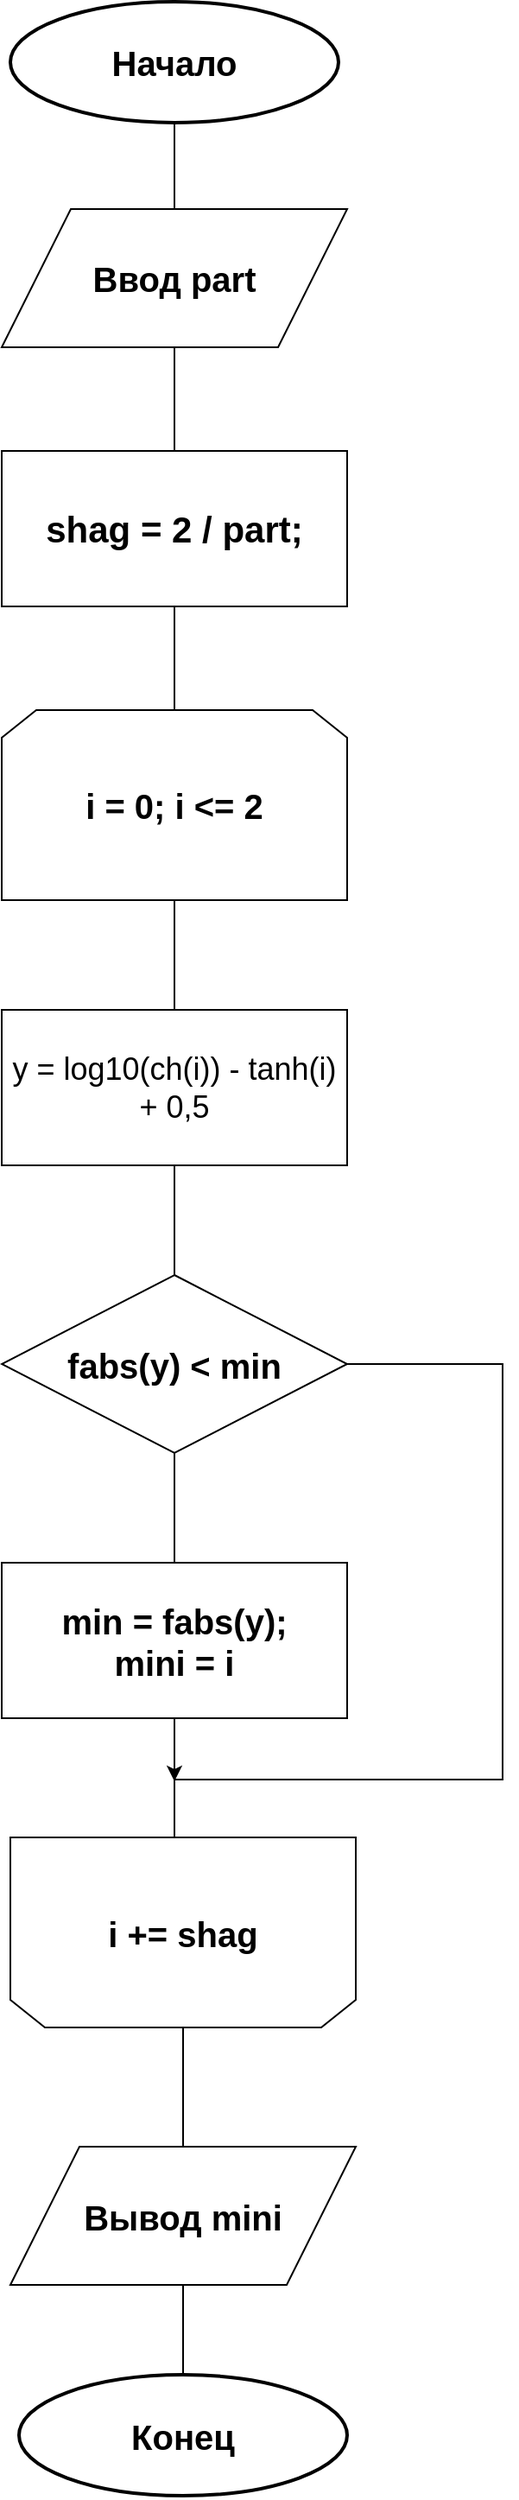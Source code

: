 <mxfile version="11.3.0" type="device" pages="1"><diagram id="MtMWd5ruS5j97-AgtrBt" name="Страница 1"><mxGraphModel dx="1257" dy="1949" grid="1" gridSize="10" guides="1" tooltips="1" connect="1" arrows="1" fold="1" page="1" pageScale="1" pageWidth="827" pageHeight="1169" math="0" shadow="0"><root><mxCell id="0"/><mxCell id="1" parent="0"/><mxCell id="fPXxytW1g9ywIQF9ziXB-4" style="edgeStyle=orthogonalEdgeStyle;rounded=0;orthogonalLoop=1;jettySize=auto;html=1;exitX=0.5;exitY=1;exitDx=0;exitDy=0;entryX=0.5;entryY=0;entryDx=0;entryDy=0;endArrow=none;endFill=0;" parent="1" source="fPXxytW1g9ywIQF9ziXB-5" target="fPXxytW1g9ywIQF9ziXB-8" edge="1"><mxGeometry relative="1" as="geometry"/></mxCell><mxCell id="fPXxytW1g9ywIQF9ziXB-5" value="&lt;font style=&quot;font-size: 20px&quot;&gt;&lt;b&gt;Ввод part&lt;/b&gt;&lt;/font&gt;" style="shape=parallelogram;perimeter=parallelogramPerimeter;whiteSpace=wrap;html=1;" parent="1" vertex="1"><mxGeometry x="240" y="120" width="200" height="80" as="geometry"/></mxCell><mxCell id="fPXxytW1g9ywIQF9ziXB-6" value="" style="endArrow=none;html=1;entryX=0.5;entryY=1;entryDx=0;entryDy=0;exitX=0.5;exitY=0;exitDx=0;exitDy=0;" parent="1" source="fPXxytW1g9ywIQF9ziXB-5" edge="1"><mxGeometry width="50" height="50" relative="1" as="geometry"><mxPoint x="120" y="200" as="sourcePoint"/><mxPoint x="340.0" y="70.0" as="targetPoint"/></mxGeometry></mxCell><mxCell id="fPXxytW1g9ywIQF9ziXB-7" style="edgeStyle=orthogonalEdgeStyle;rounded=0;orthogonalLoop=1;jettySize=auto;html=1;exitX=0.5;exitY=1;exitDx=0;exitDy=0;entryX=0.5;entryY=0;entryDx=0;entryDy=0;endArrow=none;endFill=0;" parent="1" source="fPXxytW1g9ywIQF9ziXB-8" target="fPXxytW1g9ywIQF9ziXB-9" edge="1"><mxGeometry relative="1" as="geometry"/></mxCell><mxCell id="fPXxytW1g9ywIQF9ziXB-8" value="&lt;b&gt;&lt;font style=&quot;font-size: 21px&quot;&gt;shag = 2 / part;&lt;/font&gt;&lt;/b&gt;" style="rounded=0;whiteSpace=wrap;html=1;" parent="1" vertex="1"><mxGeometry x="240" y="260" width="200" height="90" as="geometry"/></mxCell><mxCell id="fPXxytW1g9ywIQF9ziXB-9" value="&lt;b&gt;&lt;font style=&quot;font-size: 20px&quot;&gt;i = 0; i &amp;lt;= 2&lt;/font&gt;&lt;/b&gt;" style="shape=loopLimit;whiteSpace=wrap;html=1;" parent="1" vertex="1"><mxGeometry x="240" y="410" width="200" height="110" as="geometry"/></mxCell><mxCell id="fPXxytW1g9ywIQF9ziXB-10" style="edgeStyle=orthogonalEdgeStyle;rounded=0;orthogonalLoop=1;jettySize=auto;html=1;exitX=0.5;exitY=0;exitDx=0;exitDy=0;entryX=0.5;entryY=1;entryDx=0;entryDy=0;endArrow=none;endFill=0;" parent="1" source="fPXxytW1g9ywIQF9ziXB-11" target="fPXxytW1g9ywIQF9ziXB-9" edge="1"><mxGeometry relative="1" as="geometry"/></mxCell><mxCell id="fPXxytW1g9ywIQF9ziXB-18" style="edgeStyle=orthogonalEdgeStyle;rounded=0;orthogonalLoop=1;jettySize=auto;html=1;exitX=0.5;exitY=1;exitDx=0;exitDy=0;entryX=0.5;entryY=0;entryDx=0;entryDy=0;endArrow=none;endFill=0;" parent="1" source="fPXxytW1g9ywIQF9ziXB-11" target="fPXxytW1g9ywIQF9ziXB-17" edge="1"><mxGeometry relative="1" as="geometry"/></mxCell><mxCell id="fPXxytW1g9ywIQF9ziXB-11" value="&lt;font style=&quot;font-size: 18px&quot;&gt;y = log10(ch(i)) - tanh(i) + 0,5&lt;/font&gt;" style="rounded=0;whiteSpace=wrap;html=1;" parent="1" vertex="1"><mxGeometry x="240" y="583.5" width="200" height="90" as="geometry"/></mxCell><mxCell id="fPXxytW1g9ywIQF9ziXB-13" style="edgeStyle=orthogonalEdgeStyle;rounded=0;orthogonalLoop=1;jettySize=auto;html=1;exitX=0.5;exitY=0;exitDx=0;exitDy=0;entryX=0.5;entryY=0;entryDx=0;entryDy=0;endArrow=none;endFill=0;" parent="1" source="fPXxytW1g9ywIQF9ziXB-14" target="fPXxytW1g9ywIQF9ziXB-16" edge="1"><mxGeometry relative="1" as="geometry"/></mxCell><mxCell id="fPXxytW1g9ywIQF9ziXB-14" value="&lt;span style=&quot;font-size: 20px&quot;&gt;&lt;b&gt;i += shag&lt;/b&gt;&lt;/span&gt;" style="shape=loopLimit;whiteSpace=wrap;html=1;direction=west;" parent="1" vertex="1"><mxGeometry x="245" y="1062.5" width="200" height="110" as="geometry"/></mxCell><mxCell id="fPXxytW1g9ywIQF9ziXB-15" style="edgeStyle=orthogonalEdgeStyle;rounded=0;orthogonalLoop=1;jettySize=auto;html=1;exitX=0.5;exitY=1;exitDx=0;exitDy=0;entryX=0.5;entryY=0;entryDx=0;entryDy=0;endArrow=none;endFill=0;" parent="1" source="fPXxytW1g9ywIQF9ziXB-16" edge="1"><mxGeometry relative="1" as="geometry"><mxPoint x="345" y="1375.638" as="targetPoint"/></mxGeometry></mxCell><mxCell id="fPXxytW1g9ywIQF9ziXB-16" value="&lt;span style=&quot;font-size: 20px&quot;&gt;&lt;b&gt;Вывод mini&lt;/b&gt;&lt;/span&gt;" style="shape=parallelogram;perimeter=parallelogramPerimeter;whiteSpace=wrap;html=1;" parent="1" vertex="1"><mxGeometry x="245" y="1241.5" width="200" height="80" as="geometry"/></mxCell><mxCell id="8RDxF3XSXSxUeFhmKzIF-1" style="edgeStyle=orthogonalEdgeStyle;rounded=0;orthogonalLoop=1;jettySize=auto;html=1;exitX=0.5;exitY=1;exitDx=0;exitDy=0;entryX=0.5;entryY=0;entryDx=0;entryDy=0;endArrow=none;endFill=0;" parent="1" source="fPXxytW1g9ywIQF9ziXB-17" target="fPXxytW1g9ywIQF9ziXB-19" edge="1"><mxGeometry relative="1" as="geometry"/></mxCell><mxCell id="541og60zpIsgBuZUOW8P-1" style="edgeStyle=orthogonalEdgeStyle;rounded=0;orthogonalLoop=1;jettySize=auto;html=1;exitX=1;exitY=0.5;exitDx=0;exitDy=0;" edge="1" parent="1" source="fPXxytW1g9ywIQF9ziXB-17"><mxGeometry relative="1" as="geometry"><mxPoint x="340" y="1030" as="targetPoint"/><Array as="points"><mxPoint x="530" y="789"/><mxPoint x="530" y="1029"/></Array></mxGeometry></mxCell><mxCell id="fPXxytW1g9ywIQF9ziXB-17" value="&lt;b&gt;&lt;font style=&quot;font-size: 20px&quot;&gt;fabs(y) &amp;lt; min&lt;/font&gt;&lt;/b&gt;" style="rhombus;whiteSpace=wrap;html=1;" parent="1" vertex="1"><mxGeometry x="240" y="737" width="200" height="103" as="geometry"/></mxCell><mxCell id="fPXxytW1g9ywIQF9ziXB-21" style="edgeStyle=orthogonalEdgeStyle;rounded=0;orthogonalLoop=1;jettySize=auto;html=1;exitX=0.5;exitY=1;exitDx=0;exitDy=0;entryX=0.5;entryY=1;entryDx=0;entryDy=0;endArrow=none;endFill=0;" parent="1" source="fPXxytW1g9ywIQF9ziXB-19" target="fPXxytW1g9ywIQF9ziXB-14" edge="1"><mxGeometry relative="1" as="geometry"><Array as="points"><mxPoint x="340" y="1063"/></Array></mxGeometry></mxCell><mxCell id="fPXxytW1g9ywIQF9ziXB-19" value="&lt;font style=&quot;font-size: 20px&quot;&gt;&lt;b&gt;min = fabs(y); &lt;br&gt;mini = i&lt;/b&gt;&lt;/font&gt;" style="rounded=0;whiteSpace=wrap;html=1;" parent="1" vertex="1"><mxGeometry x="240" y="903.5" width="200" height="90" as="geometry"/></mxCell><mxCell id="UsNFH6A6oJZA3G8M9Bjo-1" value="&lt;b&gt;&lt;font style=&quot;font-size: 20px&quot;&gt;Начало&lt;/font&gt;&lt;/b&gt;" style="strokeWidth=2;html=1;shape=mxgraph.flowchart.start_1;whiteSpace=wrap;" parent="1" vertex="1"><mxGeometry x="245" width="190" height="70" as="geometry"/></mxCell><mxCell id="UsNFH6A6oJZA3G8M9Bjo-2" value="&lt;b&gt;&lt;font style=&quot;font-size: 20px&quot;&gt;Конец&lt;/font&gt;&lt;/b&gt;" style="strokeWidth=2;html=1;shape=mxgraph.flowchart.start_1;whiteSpace=wrap;" parent="1" vertex="1"><mxGeometry x="250" y="1373.534" width="190" height="70" as="geometry"/></mxCell></root></mxGraphModel></diagram></mxfile>